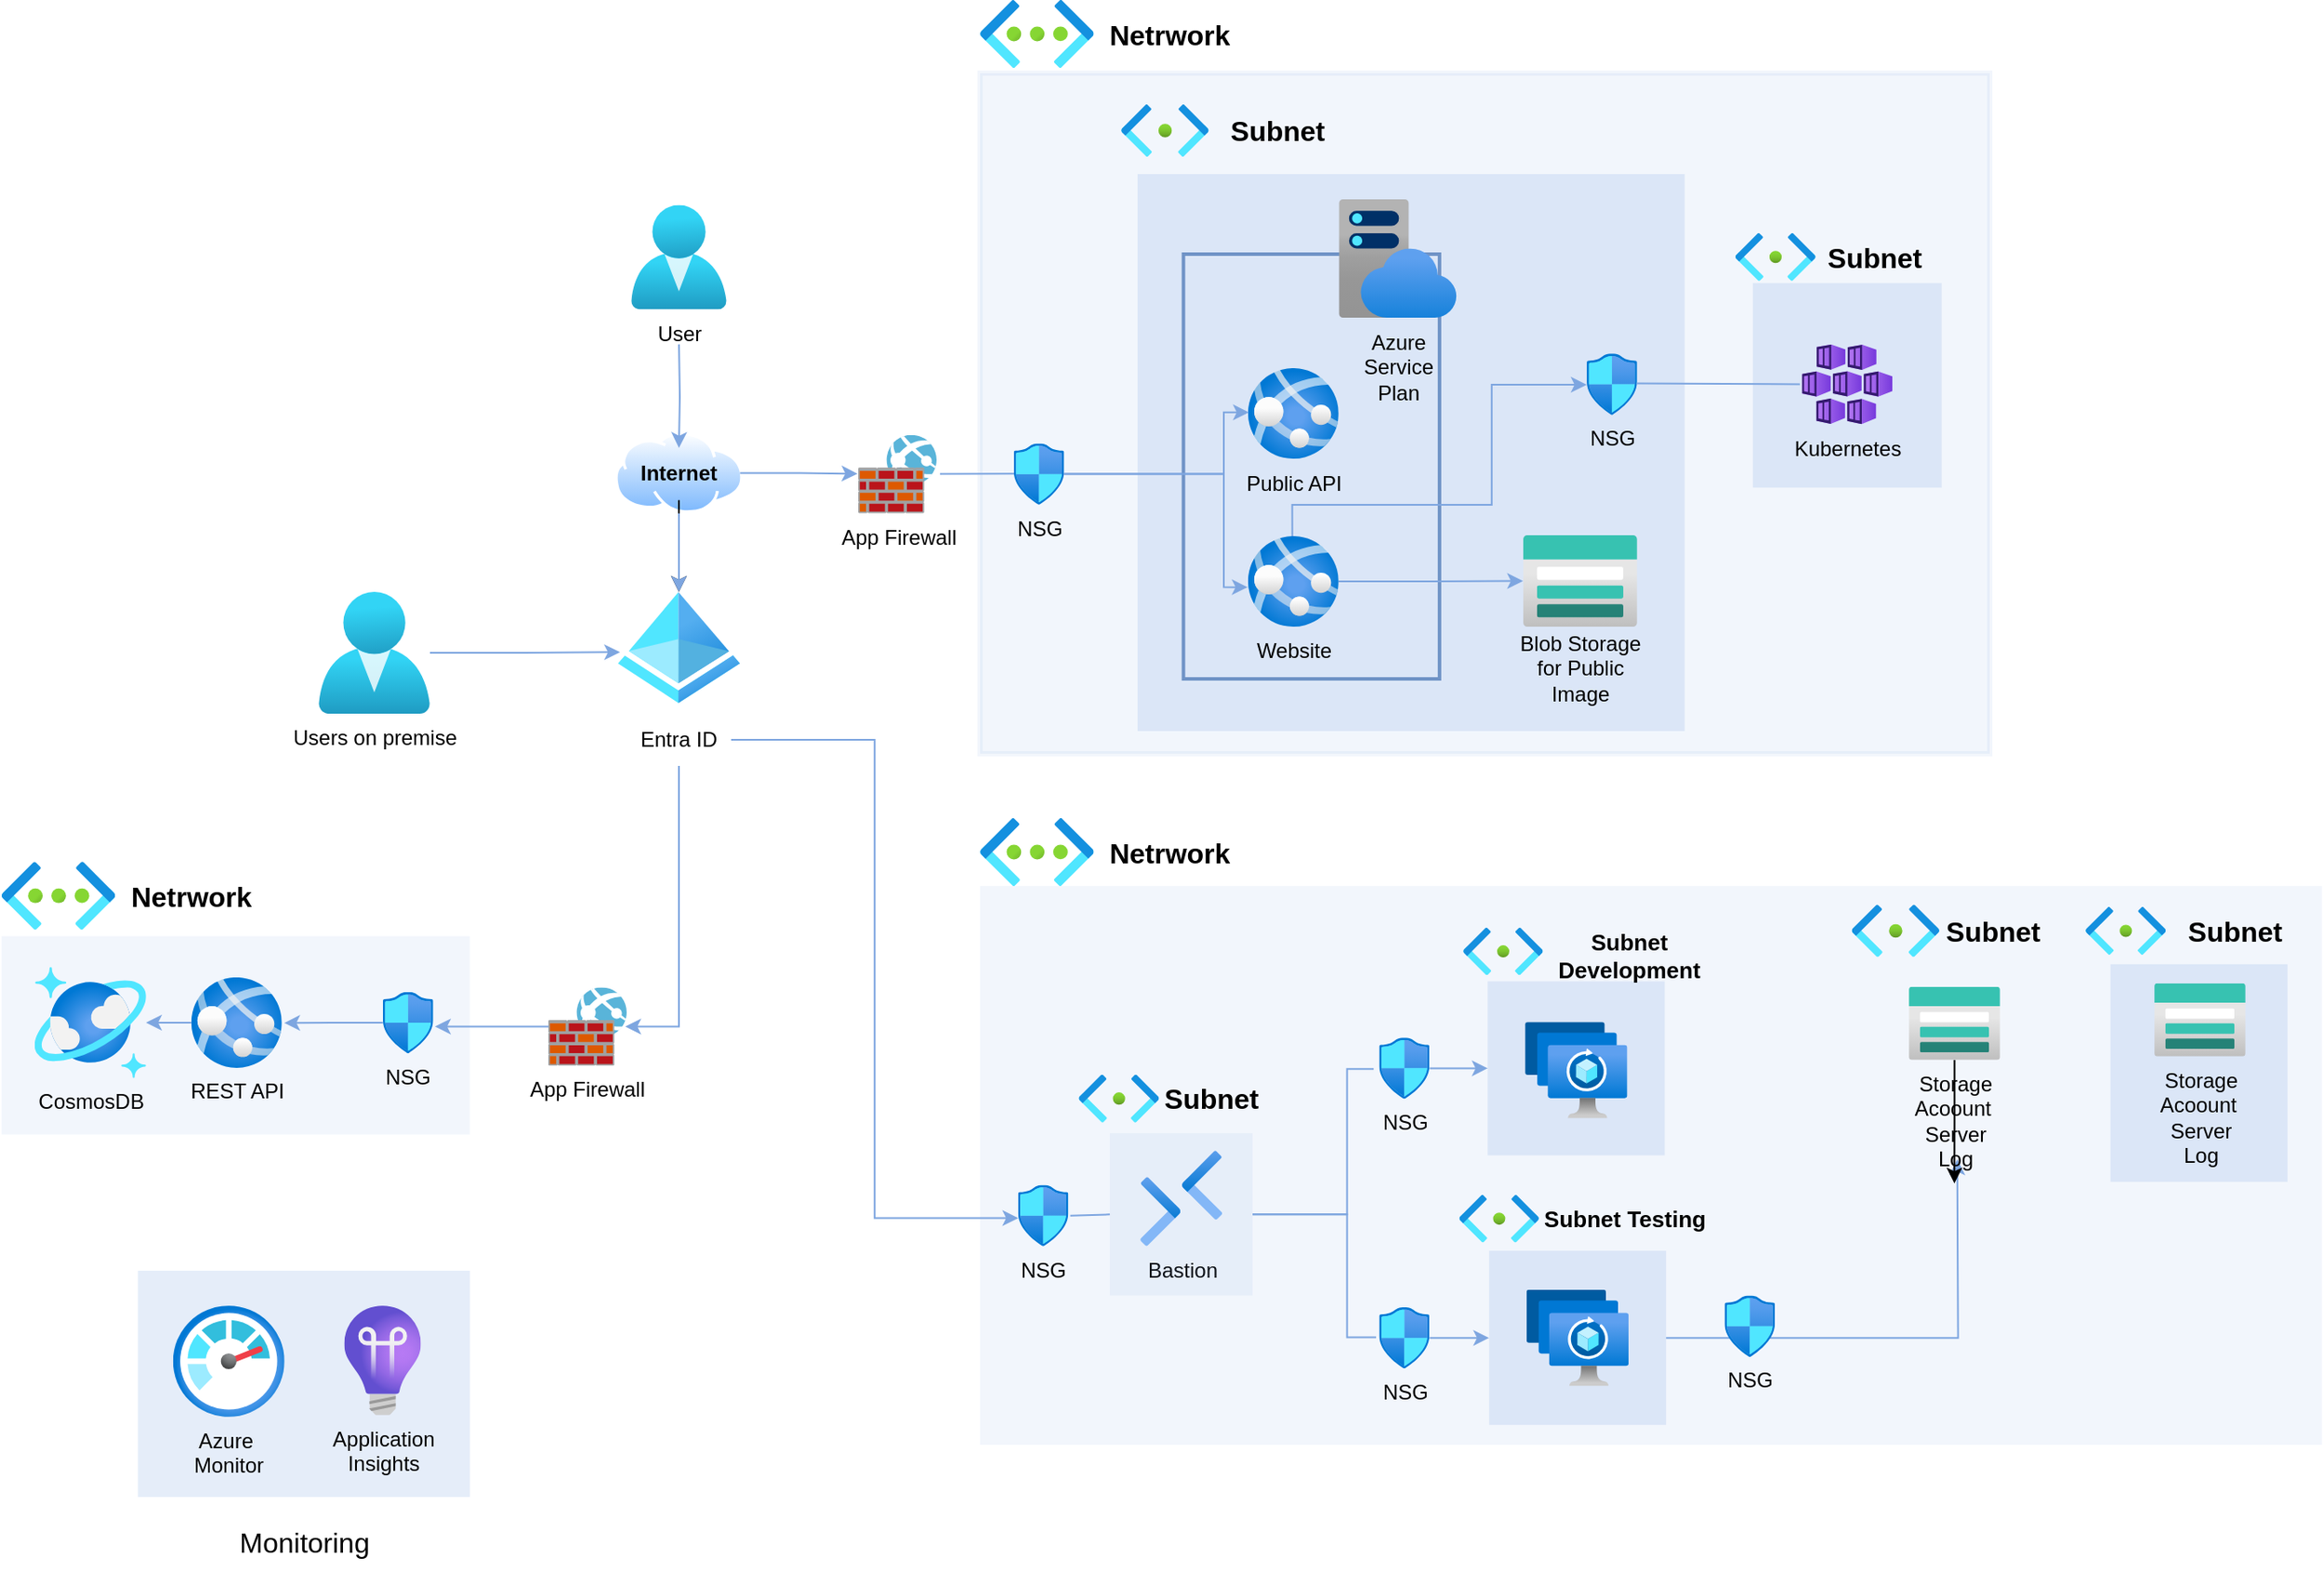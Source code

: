 <mxfile version="24.6.4" type="device">
  <diagram name="Σελίδα-1" id="aMGEskEcBnmkXhnUoaCD">
    <mxGraphModel dx="2577" dy="2204" grid="1" gridSize="10" guides="1" tooltips="1" connect="1" arrows="1" fold="1" page="1" pageScale="1" pageWidth="827" pageHeight="1169" background="none" math="0" shadow="0">
      <root>
        <mxCell id="0" />
        <mxCell id="1" parent="0" />
        <mxCell id="HnF58v11Mh8XJC0kXTaB-3" value="" style="rounded=0;whiteSpace=wrap;html=1;strokeColor=none;fontColor=#000000;fillColor=#7EA6E0;strokeWidth=2;opacity=10;" parent="1" vertex="1">
          <mxGeometry x="-762.11" y="-602.19" width="269" height="113.93" as="geometry" />
        </mxCell>
        <mxCell id="9CedFQiiXnY6fzE0aIXi-27" value="" style="rounded=0;whiteSpace=wrap;html=1;strokeColor=none;fontColor=#000000;fillColor=#7EA6E0;strokeWidth=3;opacity=20;" parent="1" vertex="1">
          <mxGeometry x="-683.78" y="-410" width="190.67" height="130" as="geometry" />
        </mxCell>
        <mxCell id="9CedFQiiXnY6fzE0aIXi-40" value="" style="rounded=0;whiteSpace=wrap;html=1;strokeColor=none;fontColor=#000000;fillColor=#7EA6E0;strokeWidth=3;opacity=20;" parent="1" vertex="1">
          <mxGeometry x="91.6" y="-576.28" width="101.66" height="100" as="geometry" />
        </mxCell>
        <mxCell id="8pLzllPmHxMpXDCCPLnc-114" value="" style="rounded=0;whiteSpace=wrap;html=1;strokeColor=none;fontColor=#000000;fillColor=#7EA6E0;strokeWidth=3;opacity=20;" parent="1" vertex="1">
          <mxGeometry x="92.4" y="-421.43" width="101.66" height="100" as="geometry" />
        </mxCell>
        <mxCell id="8pLzllPmHxMpXDCCPLnc-122" style="edgeStyle=orthogonalEdgeStyle;rounded=0;orthogonalLoop=1;jettySize=auto;html=1;entryX=0.5;entryY=1;entryDx=0;entryDy=0;strokeColor=#7EA6E0;fontColor=#000000;" parent="1" source="8pLzllPmHxMpXDCCPLnc-114" edge="1">
          <mxGeometry relative="1" as="geometry">
            <mxPoint x="361.325" y="-473.96" as="targetPoint" />
          </mxGeometry>
        </mxCell>
        <mxCell id="8pLzllPmHxMpXDCCPLnc-104" value="" style="rounded=0;whiteSpace=wrap;html=1;strokeColor=#7EA6E0;fontColor=#000000;fillColor=#7EA6E0;strokeWidth=3;gradientColor=none;opacity=10;" parent="1" vertex="1">
          <mxGeometry x="-200" y="-1098" width="580" height="391" as="geometry" />
        </mxCell>
        <mxCell id="8pLzllPmHxMpXDCCPLnc-166" value="" style="rounded=0;whiteSpace=wrap;html=1;strokeColor=none;fontColor=#000000;fillColor=#7EA6E0;strokeWidth=3;opacity=20;" parent="1" vertex="1">
          <mxGeometry x="243.92" y="-977.37" width="108.45" height="117.5" as="geometry" />
        </mxCell>
        <mxCell id="8pLzllPmHxMpXDCCPLnc-164" value="" style="rounded=0;whiteSpace=wrap;html=1;strokeColor=#6C8EBF;fontColor=#000000;fillColor=none;strokeWidth=2;" parent="1" vertex="1">
          <mxGeometry x="-83.18" y="-994" width="147.1" height="244" as="geometry" />
        </mxCell>
        <mxCell id="8pLzllPmHxMpXDCCPLnc-165" value="" style="rounded=0;whiteSpace=wrap;html=1;strokeColor=none;fontColor=#000000;fillColor=#7EA6E0;strokeWidth=3;opacity=20;" parent="1" vertex="1">
          <mxGeometry x="-109.52" y="-1040" width="314.28" height="320" as="geometry" />
        </mxCell>
        <mxCell id="8pLzllPmHxMpXDCCPLnc-143" value="" style="rounded=0;whiteSpace=wrap;html=1;strokeColor=none;fontColor=#000000;fillColor=#7EA6E0;strokeWidth=3;labelBackgroundColor=none;opacity=20;" parent="1" vertex="1">
          <mxGeometry x="449.34" y="-586.09" width="101.71" height="125" as="geometry" />
        </mxCell>
        <mxCell id="8pLzllPmHxMpXDCCPLnc-105" value="" style="rounded=0;whiteSpace=wrap;html=1;strokeColor=none;fontColor=#000000;fillColor=#7EA6E0;strokeWidth=2;opacity=10;" parent="1" vertex="1">
          <mxGeometry x="-200" y="-631" width="770.82" height="321" as="geometry" />
        </mxCell>
        <mxCell id="8pLzllPmHxMpXDCCPLnc-118" style="edgeStyle=orthogonalEdgeStyle;rounded=0;orthogonalLoop=1;jettySize=auto;html=1;strokeColor=#7EA6E0;fontColor=#000000;" parent="1" source="8pLzllPmHxMpXDCCPLnc-1" target="8pLzllPmHxMpXDCCPLnc-16" edge="1">
          <mxGeometry relative="1" as="geometry" />
        </mxCell>
        <mxCell id="8pLzllPmHxMpXDCCPLnc-1" value="Website" style="image;aspect=fixed;html=1;points=[];align=center;fontSize=12;image=img/lib/azure2/app_services/App_Services.svg;labelBackgroundColor=none;fillColor=#182E3E;strokeColor=#7EA6E0;fontColor=#000000;" parent="1" vertex="1">
          <mxGeometry x="-46.08" y="-832" width="52" height="52" as="geometry" />
        </mxCell>
        <mxCell id="8pLzllPmHxMpXDCCPLnc-2" value="Public API" style="image;aspect=fixed;html=1;points=[];align=center;fontSize=12;image=img/lib/azure2/app_services/App_Services.svg;labelBackgroundColor=none;fillColor=#182E3E;strokeColor=#7EA6E0;fontColor=#000000;" parent="1" vertex="1">
          <mxGeometry x="-46.08" y="-928.5" width="52" height="52" as="geometry" />
        </mxCell>
        <mxCell id="8pLzllPmHxMpXDCCPLnc-3" value="&lt;span style=&quot;text-wrap: wrap;&quot;&gt;Azure Service Plan&lt;/span&gt;" style="image;aspect=fixed;html=1;points=[];align=center;fontSize=12;image=img/lib/azure2/app_services/App_Service_Plans.svg;labelBackgroundColor=none;fillColor=#182E3E;strokeColor=#7EA6E0;fontColor=#000000;fontStyle=0" parent="1" vertex="1">
          <mxGeometry x="5.92" y="-1025.5" width="68" height="68" as="geometry" />
        </mxCell>
        <mxCell id="8pLzllPmHxMpXDCCPLnc-16" value="" style="image;aspect=fixed;html=1;points=[];align=center;fontSize=12;image=img/lib/azure2/storage/Storage_Accounts.svg;strokeColor=#7EA6E0;fontColor=#000000;fillColor=#182E3E;labelBackgroundColor=none;" parent="1" vertex="1">
          <mxGeometry x="111.88" y="-832.5" width="65.63" height="52.5" as="geometry" />
        </mxCell>
        <mxCell id="8pLzllPmHxMpXDCCPLnc-50" value="" style="image;aspect=fixed;html=1;points=[];align=center;fontSize=12;image=img/lib/azure2/identity/Azure_Active_Directory.svg;strokeColor=#7EA6E0;fontColor=#000000;fillColor=#182E3E;labelBackgroundColor=none;" parent="1" vertex="1">
          <mxGeometry x="-408" y="-800" width="70" height="64" as="geometry" />
        </mxCell>
        <mxCell id="8pLzllPmHxMpXDCCPLnc-54" value="" style="image;aspect=fixed;perimeter=ellipsePerimeter;html=1;align=center;shadow=0;dashed=0;spacingTop=3;image=img/lib/active_directory/internet_cloud.svg;strokeColor=#7EA6E0;fontColor=#000000;fillColor=#182E3E;" parent="1" vertex="1">
          <mxGeometry x="-409.9" y="-891.68" width="73.81" height="46.5" as="geometry" />
        </mxCell>
        <mxCell id="3lSrBJgBq5ACklut7Rzl-1" value="" style="edgeStyle=orthogonalEdgeStyle;rounded=0;orthogonalLoop=1;jettySize=auto;html=1;" parent="1" source="8pLzllPmHxMpXDCCPLnc-55" target="8pLzllPmHxMpXDCCPLnc-50" edge="1">
          <mxGeometry relative="1" as="geometry" />
        </mxCell>
        <mxCell id="8pLzllPmHxMpXDCCPLnc-55" value="Internet" style="text;strokeColor=none;align=center;fillColor=none;html=1;verticalAlign=middle;whiteSpace=wrap;rounded=0;fontColor=#000000;fontStyle=1" parent="1" vertex="1">
          <mxGeometry x="-403.01" y="-882.67" width="60" height="30" as="geometry" />
        </mxCell>
        <mxCell id="8pLzllPmHxMpXDCCPLnc-56" value="" style="endArrow=classic;html=1;rounded=0;strokeColor=#7EA6E0;exitX=0.5;exitY=1;exitDx=0;exitDy=0;fontColor=#000000;" parent="1" source="8pLzllPmHxMpXDCCPLnc-54" target="8pLzllPmHxMpXDCCPLnc-50" edge="1">
          <mxGeometry width="50" height="50" relative="1" as="geometry">
            <mxPoint x="-158" y="-731" as="sourcePoint" />
            <mxPoint x="-371" y="-811" as="targetPoint" />
          </mxGeometry>
        </mxCell>
        <mxCell id="8pLzllPmHxMpXDCCPLnc-57" value="Kubernetes" style="image;aspect=fixed;html=1;points=[];align=center;fontSize=12;image=img/lib/azure2/containers/Kubernetes_Services.svg;strokeColor=#7EA6E0;fontColor=#000000;fillColor=#182E3E;labelBackgroundColor=none;" parent="1" vertex="1">
          <mxGeometry x="272.15" y="-942.19" width="52" height="45.88" as="geometry" />
        </mxCell>
        <mxCell id="8pLzllPmHxMpXDCCPLnc-64" value="&lt;span style=&quot;text-wrap: wrap;&quot;&gt;Storage Acoount&amp;nbsp;&lt;/span&gt;&lt;br style=&quot;text-wrap: wrap;&quot;&gt;&lt;span style=&quot;text-wrap: wrap;&quot;&gt;Server Log&lt;/span&gt;" style="image;aspect=fixed;html=1;points=[];align=center;fontSize=12;image=img/lib/azure2/storage/Storage_Accounts.svg;strokeColor=#7EA6E0;fontColor=#000000;fillColor=#182E3E;labelBackgroundColor=none;" parent="1" vertex="1">
          <mxGeometry x="474.48" y="-575.17" width="52.5" height="42" as="geometry" />
        </mxCell>
        <mxCell id="8pLzllPmHxMpXDCCPLnc-81" value="" style="image;aspect=fixed;html=1;points=[];align=center;fontSize=12;image=img/lib/azure2/networking/Virtual_Networks.svg;strokeColor=#7EA6E0;fontColor=#000000;fillColor=#182E3E;" parent="1" vertex="1">
          <mxGeometry x="-200.0" y="-1140" width="65.33" height="39" as="geometry" />
        </mxCell>
        <mxCell id="8pLzllPmHxMpXDCCPLnc-84" value="App Firewall" style="image;sketch=0;aspect=fixed;html=1;points=[];align=center;fontSize=12;image=img/lib/mscae/Web_App_Firewall.svg;strokeColor=#7EA6E0;fontColor=#000000;fillColor=#182E3E;labelBackgroundColor=none;" parent="1" vertex="1">
          <mxGeometry x="-270" y="-890.18" width="45" height="45" as="geometry" />
        </mxCell>
        <mxCell id="8pLzllPmHxMpXDCCPLnc-103" value="" style="image;aspect=fixed;html=1;points=[];align=center;fontSize=12;image=img/lib/azure2/networking/Subnet.svg;strokeColor=#7EA6E0;fontColor=#000000;fillColor=#182E3E;" parent="1" vertex="1">
          <mxGeometry x="75.35" y="-453.58" width="45.56" height="27.28" as="geometry" />
        </mxCell>
        <mxCell id="8pLzllPmHxMpXDCCPLnc-119" style="edgeStyle=orthogonalEdgeStyle;rounded=0;orthogonalLoop=1;jettySize=auto;html=1;exitX=0.5;exitY=1;exitDx=0;exitDy=0;strokeColor=#7EA6E0;fontColor=#000000;" parent="1" edge="1">
          <mxGeometry relative="1" as="geometry">
            <mxPoint x="515.635" y="-499.55" as="sourcePoint" />
            <mxPoint x="515.639" y="-499.55" as="targetPoint" />
          </mxGeometry>
        </mxCell>
        <mxCell id="8pLzllPmHxMpXDCCPLnc-124" value="CosmosDB&lt;div&gt;&lt;br&gt;&lt;/div&gt;" style="image;aspect=fixed;html=1;points=[];align=center;fontSize=12;image=img/lib/azure2/databases/Azure_Cosmos_DB.svg;strokeColor=#7EA6E0;fontColor=#000000;fillColor=#182E3E;labelBackgroundColor=none;" parent="1" vertex="1">
          <mxGeometry x="-743.11" y="-584.54" width="64" height="64" as="geometry" />
        </mxCell>
        <mxCell id="8pLzllPmHxMpXDCCPLnc-128" style="edgeStyle=orthogonalEdgeStyle;rounded=0;orthogonalLoop=1;jettySize=auto;html=1;strokeColor=#7EA6E0;fontColor=#000000;" parent="1" source="8pLzllPmHxMpXDCCPLnc-125" target="8pLzllPmHxMpXDCCPLnc-124" edge="1">
          <mxGeometry relative="1" as="geometry" />
        </mxCell>
        <mxCell id="8pLzllPmHxMpXDCCPLnc-125" value="REST API&lt;div&gt;&lt;br&gt;&lt;/div&gt;" style="image;aspect=fixed;html=1;points=[];align=center;fontSize=12;image=img/lib/azure2/app_services/App_Services.svg;labelBackgroundColor=none;fillColor=#182E3E;strokeColor=#7EA6E0;fontColor=#000000;" parent="1" vertex="1">
          <mxGeometry x="-653.11" y="-578.54" width="52" height="52" as="geometry" />
        </mxCell>
        <mxCell id="8pLzllPmHxMpXDCCPLnc-126" value="App Firewall" style="image;sketch=0;aspect=fixed;html=1;points=[];align=center;fontSize=12;image=img/lib/mscae/Web_App_Firewall.svg;strokeColor=#7EA6E0;fontColor=#000000;fillColor=#182E3E;labelBackgroundColor=none;" parent="1" vertex="1">
          <mxGeometry x="-448.01" y="-572.81" width="45" height="45" as="geometry" />
        </mxCell>
        <mxCell id="8pLzllPmHxMpXDCCPLnc-127" style="edgeStyle=orthogonalEdgeStyle;rounded=0;orthogonalLoop=1;jettySize=auto;html=1;entryX=1.027;entryY=0.504;entryDx=0;entryDy=0;entryPerimeter=0;strokeColor=#7EA6E0;fontColor=#000000;" parent="1" source="8pLzllPmHxMpXDCCPLnc-155" target="8pLzllPmHxMpXDCCPLnc-125" edge="1">
          <mxGeometry relative="1" as="geometry" />
        </mxCell>
        <mxCell id="8pLzllPmHxMpXDCCPLnc-130" style="edgeStyle=orthogonalEdgeStyle;rounded=0;orthogonalLoop=1;jettySize=auto;html=1;entryX=0;entryY=0.5;entryDx=0;entryDy=0;strokeColor=#7EA6E0;fontColor=#000000;" parent="1" source="8pLzllPmHxMpXDCCPLnc-149" target="9CedFQiiXnY6fzE0aIXi-40" edge="1">
          <mxGeometry relative="1" as="geometry">
            <mxPoint x="91.6" y="-528.6" as="targetPoint" />
          </mxGeometry>
        </mxCell>
        <mxCell id="8pLzllPmHxMpXDCCPLnc-129" value="Bastion&lt;div&gt;&lt;br&gt;&lt;/div&gt;" style="image;aspect=fixed;html=1;points=[];align=center;fontSize=12;image=img/lib/azure2/networking/Bastions.svg;strokeColor=#7EA6E0;fontColor=#000000;fillColor=#182E3E;labelBackgroundColor=none;" parent="1" vertex="1">
          <mxGeometry x="-107.91" y="-479.05" width="46.91" height="55" as="geometry" />
        </mxCell>
        <mxCell id="8pLzllPmHxMpXDCCPLnc-133" style="edgeStyle=orthogonalEdgeStyle;rounded=0;orthogonalLoop=1;jettySize=auto;html=1;entryX=-0.01;entryY=0.497;entryDx=0;entryDy=0;entryPerimeter=0;strokeColor=#7EA6E0;fontColor=#000000;exitX=0.976;exitY=0.503;exitDx=0;exitDy=0;exitPerimeter=0;" parent="1" source="8pLzllPmHxMpXDCCPLnc-54" target="8pLzllPmHxMpXDCCPLnc-84" edge="1">
          <mxGeometry relative="1" as="geometry" />
        </mxCell>
        <mxCell id="9CedFQiiXnY6fzE0aIXi-8" style="edgeStyle=orthogonalEdgeStyle;rounded=0;orthogonalLoop=1;jettySize=auto;html=1;strokeColor=#7EA6E0;entryX=0.5;entryY=0;entryDx=0;entryDy=0;" parent="1" target="8pLzllPmHxMpXDCCPLnc-55" edge="1">
          <mxGeometry relative="1" as="geometry">
            <mxPoint x="-372.971" y="-942.19" as="sourcePoint" />
          </mxGeometry>
        </mxCell>
        <mxCell id="8pLzllPmHxMpXDCCPLnc-134" value="User" style="image;aspect=fixed;html=1;points=[];align=center;fontSize=12;image=img/lib/azure2/identity/Users.svg;strokeColor=#7EA6E0;fontColor=#000000;fillColor=#182E3E;labelBackgroundColor=none;" parent="1" vertex="1">
          <mxGeometry x="-400.44" y="-1022.19" width="54.86" height="60" as="geometry" />
        </mxCell>
        <mxCell id="8pLzllPmHxMpXDCCPLnc-135" value="Users on premise" style="image;aspect=fixed;html=1;points=[];align=center;fontSize=12;image=img/lib/azure2/identity/Users.svg;strokeColor=#FFFFFF;fontColor=#000000;fillColor=#182E3E;labelBackgroundColor=none;" parent="1" vertex="1">
          <mxGeometry x="-580" y="-800" width="64" height="70" as="geometry" />
        </mxCell>
        <mxCell id="8pLzllPmHxMpXDCCPLnc-138" value="" style="rounded=0;whiteSpace=wrap;html=1;strokeColor=none;fontColor=#000000;fillColor=#7EA6E0;strokeWidth=3;opacity=10;" parent="1" vertex="1">
          <mxGeometry x="-125.45" y="-488.97" width="82" height="93.22" as="geometry" />
        </mxCell>
        <mxCell id="8pLzllPmHxMpXDCCPLnc-141" value="" style="image;aspect=fixed;html=1;points=[];align=center;fontSize=12;image=img/lib/azure2/networking/Subnet.svg;strokeColor=#7EA6E0;fontColor=#000000;fillColor=#182E3E;" parent="1" vertex="1">
          <mxGeometry x="300.82" y="-620.28" width="50.1" height="30" as="geometry" />
        </mxCell>
        <mxCell id="9CedFQiiXnY6fzE0aIXi-46" style="edgeStyle=orthogonalEdgeStyle;rounded=0;orthogonalLoop=1;jettySize=auto;html=1;entryX=0;entryY=0.5;entryDx=0;entryDy=0;strokeColor=#7EA6E0;" parent="1" source="8pLzllPmHxMpXDCCPLnc-147" target="8pLzllPmHxMpXDCCPLnc-114" edge="1">
          <mxGeometry relative="1" as="geometry" />
        </mxCell>
        <mxCell id="8pLzllPmHxMpXDCCPLnc-147" value="NSG" style="image;aspect=fixed;html=1;points=[];align=center;fontSize=12;image=img/lib/azure2/networking/Network_Security_Groups.svg;strokeColor=#7EA6E0;fontColor=#000000;fillColor=#182E3E;labelBackgroundColor=none;" parent="1" vertex="1">
          <mxGeometry x="29.2" y="-389.03" width="29" height="35.21" as="geometry" />
        </mxCell>
        <mxCell id="8pLzllPmHxMpXDCCPLnc-148" value="NSG" style="image;aspect=fixed;html=1;points=[];align=center;fontSize=12;image=img/lib/azure2/networking/Network_Security_Groups.svg;strokeColor=#7EA6E0;fontColor=#000000;fillColor=#182E3E;labelBackgroundColor=none;" parent="1" vertex="1">
          <mxGeometry x="227.64" y="-395.75" width="29" height="35.21" as="geometry" />
        </mxCell>
        <mxCell id="8pLzllPmHxMpXDCCPLnc-149" value="NSG" style="image;aspect=fixed;html=1;points=[];align=center;fontSize=12;image=img/lib/azure2/networking/Network_Security_Groups.svg;strokeColor=#7EA6E0;fontColor=#000000;fillColor=#182E3E;labelBackgroundColor=none;" parent="1" vertex="1">
          <mxGeometry x="29.2" y="-543.92" width="29" height="35.21" as="geometry" />
        </mxCell>
        <mxCell id="8pLzllPmHxMpXDCCPLnc-151" value="NSG" style="image;aspect=fixed;html=1;points=[];align=center;fontSize=12;image=img/lib/azure2/networking/Network_Security_Groups.svg;strokeColor=#7EA6E0;fontColor=#000000;fillColor=#182E3E;labelBackgroundColor=none;" parent="1" vertex="1">
          <mxGeometry x="-178.24" y="-459.29" width="29" height="35.21" as="geometry" />
        </mxCell>
        <mxCell id="8pLzllPmHxMpXDCCPLnc-154" value="" style="endArrow=none;html=1;rounded=0;strokeColor=#7EA6E0;exitX=1.044;exitY=0.498;exitDx=0;exitDy=0;exitPerimeter=0;fontColor=#000000;entryX=0.017;entryY=0.496;entryDx=0;entryDy=0;entryPerimeter=0;" parent="1" source="8pLzllPmHxMpXDCCPLnc-84" target="8pLzllPmHxMpXDCCPLnc-153" edge="1">
          <mxGeometry width="50" height="50" relative="1" as="geometry">
            <mxPoint x="-199.575" y="-846.985" as="sourcePoint" />
            <mxPoint x="9.43" y="-860" as="targetPoint" />
          </mxGeometry>
        </mxCell>
        <mxCell id="8pLzllPmHxMpXDCCPLnc-153" value="NSG" style="image;aspect=fixed;html=1;points=[];align=center;fontSize=12;image=img/lib/azure2/networking/Network_Security_Groups.svg;strokeColor=#7EA6E0;fontColor=#000000;fillColor=#182E3E;labelBackgroundColor=none;" parent="1" vertex="1">
          <mxGeometry x="-180.68" y="-885.28" width="29" height="35.21" as="geometry" />
        </mxCell>
        <mxCell id="8pLzllPmHxMpXDCCPLnc-159" value="Application&lt;div&gt;Insights&lt;/div&gt;" style="image;aspect=fixed;html=1;points=[];align=center;fontSize=12;image=img/lib/azure2/devops/Application_Insights.svg;strokeColor=#FFFFFF;fontColor=#000000;fillColor=#182E3E;labelBackgroundColor=none;" parent="1" vertex="1">
          <mxGeometry x="-565.25" y="-390" width="44" height="63" as="geometry" />
        </mxCell>
        <mxCell id="8pLzllPmHxMpXDCCPLnc-160" value="Azure&amp;nbsp;&lt;div&gt;Monitor&lt;/div&gt;" style="image;aspect=fixed;html=1;points=[];align=center;fontSize=12;image=img/lib/azure2/management_governance/Monitor.svg;strokeColor=#FFFFFF;fontColor=#000000;fillColor=#182E3E;labelBackgroundColor=none;" parent="1" vertex="1">
          <mxGeometry x="-663.61" y="-390" width="64" height="64" as="geometry" />
        </mxCell>
        <mxCell id="8pLzllPmHxMpXDCCPLnc-167" value="" style="image;aspect=fixed;html=1;points=[];align=center;fontSize=12;image=img/lib/azure2/networking/Subnet.svg;strokeColor=#7EA6E0;fontColor=#000000;fillColor=#182E3E;" parent="1" vertex="1">
          <mxGeometry x="233.92" y="-1006.12" width="45.93" height="27.5" as="geometry" />
        </mxCell>
        <mxCell id="8pLzllPmHxMpXDCCPLnc-168" value="" style="image;aspect=fixed;html=1;points=[];align=center;fontSize=12;image=img/lib/azure2/networking/Subnet.svg;strokeColor=#7EA6E0;fontColor=#000000;fillColor=#182E3E;" parent="1" vertex="1">
          <mxGeometry x="-118.85" y="-1080" width="50.1" height="30" as="geometry" />
        </mxCell>
        <mxCell id="9CedFQiiXnY6fzE0aIXi-7" value="Netrwork" style="text;html=1;align=center;verticalAlign=middle;whiteSpace=wrap;rounded=0;fontSize=16;fontStyle=1" parent="1" vertex="1">
          <mxGeometry x="-121" y="-1135.5" width="60" height="30" as="geometry" />
        </mxCell>
        <mxCell id="9CedFQiiXnY6fzE0aIXi-26" style="edgeStyle=orthogonalEdgeStyle;rounded=0;orthogonalLoop=1;jettySize=auto;html=1;strokeColor=#7EA6E0;exitX=0.489;exitY=0;exitDx=0;exitDy=0;exitPerimeter=0;" parent="1" source="8pLzllPmHxMpXDCCPLnc-1" target="9CedFQiiXnY6fzE0aIXi-9" edge="1">
          <mxGeometry relative="1" as="geometry">
            <mxPoint x="143.92" y="-900" as="sourcePoint" />
            <Array as="points">
              <mxPoint x="-21.08" y="-850" />
              <mxPoint x="93.92" y="-850" />
              <mxPoint x="93.92" y="-919" />
            </Array>
          </mxGeometry>
        </mxCell>
        <mxCell id="9CedFQiiXnY6fzE0aIXi-9" value="NSG" style="image;aspect=fixed;html=1;points=[];align=center;fontSize=12;image=img/lib/azure2/networking/Network_Security_Groups.svg;strokeColor=#7EA6E0;fontColor=#000000;fillColor=#182E3E;labelBackgroundColor=none;" parent="1" vertex="1">
          <mxGeometry x="148.45" y="-936.89" width="29" height="35.21" as="geometry" />
        </mxCell>
        <mxCell id="9CedFQiiXnY6fzE0aIXi-11" value="Subnet" style="text;html=1;align=center;verticalAlign=middle;whiteSpace=wrap;rounded=0;fontSize=16;fontStyle=1" parent="1" vertex="1">
          <mxGeometry x="283.92" y="-1007.37" width="60" height="30" as="geometry" />
        </mxCell>
        <mxCell id="9CedFQiiXnY6fzE0aIXi-18" value="&lt;span style=&quot;&quot;&gt;Blob Storage for Public Image&lt;/span&gt;" style="text;html=1;align=center;verticalAlign=middle;whiteSpace=wrap;rounded=0;fontStyle=0" parent="1" vertex="1">
          <mxGeometry x="103.92" y="-776" width="81.55" height="40" as="geometry" />
        </mxCell>
        <mxCell id="9CedFQiiXnY6fzE0aIXi-20" value="" style="endArrow=classic;html=1;rounded=0;strokeColor=#7EA6E0;exitX=0.987;exitY=0.498;exitDx=0;exitDy=0;exitPerimeter=0;entryX=0.009;entryY=0.488;entryDx=0;entryDy=0;entryPerimeter=0;flowAnimation=0;edgeStyle=orthogonalEdgeStyle;" parent="1" source="8pLzllPmHxMpXDCCPLnc-153" target="8pLzllPmHxMpXDCCPLnc-2" edge="1">
          <mxGeometry width="50" height="50" relative="1" as="geometry">
            <mxPoint x="-103.09" y="-905.14" as="sourcePoint" />
            <mxPoint x="-53.09" y="-955.14" as="targetPoint" />
            <Array as="points">
              <mxPoint x="-60" y="-868" />
              <mxPoint x="-60" y="-903" />
            </Array>
          </mxGeometry>
        </mxCell>
        <mxCell id="9CedFQiiXnY6fzE0aIXi-21" style="edgeStyle=orthogonalEdgeStyle;rounded=0;orthogonalLoop=1;jettySize=auto;html=1;entryX=-0.004;entryY=0.564;entryDx=0;entryDy=0;entryPerimeter=0;strokeColor=#7EA6E0;" parent="1" source="8pLzllPmHxMpXDCCPLnc-153" target="8pLzllPmHxMpXDCCPLnc-1" edge="1">
          <mxGeometry relative="1" as="geometry">
            <Array as="points">
              <mxPoint x="-60" y="-868" />
              <mxPoint x="-60" y="-803" />
            </Array>
          </mxGeometry>
        </mxCell>
        <mxCell id="9CedFQiiXnY6fzE0aIXi-22" value="Subnet" style="text;html=1;align=center;verticalAlign=middle;whiteSpace=wrap;rounded=0;fontSize=16;fontStyle=1" parent="1" vertex="1">
          <mxGeometry x="-59.26" y="-1080" width="60" height="30" as="geometry" />
        </mxCell>
        <mxCell id="9CedFQiiXnY6fzE0aIXi-25" value="" style="endArrow=none;html=1;rounded=0;strokeColor=#7EA6E0;exitX=0.99;exitY=0.486;exitDx=0;exitDy=0;exitPerimeter=0;entryX=-0.024;entryY=0.5;entryDx=0;entryDy=0;entryPerimeter=0;" parent="1" source="9CedFQiiXnY6fzE0aIXi-9" target="8pLzllPmHxMpXDCCPLnc-57" edge="1">
          <mxGeometry width="50" height="50" relative="1" as="geometry">
            <mxPoint x="123.92" y="-893.61" as="sourcePoint" />
            <mxPoint x="173.92" y="-943.61" as="targetPoint" />
          </mxGeometry>
        </mxCell>
        <mxCell id="9CedFQiiXnY6fzE0aIXi-28" value="" style="image;aspect=fixed;html=1;points=[];align=center;fontSize=12;image=img/lib/azure2/networking/Spot_VMSS.svg;" parent="1" vertex="1">
          <mxGeometry x="113.86" y="-399.07" width="58.73" height="55.28" as="geometry" />
        </mxCell>
        <mxCell id="9CedFQiiXnY6fzE0aIXi-30" value="" style="image;aspect=fixed;html=1;points=[];align=center;fontSize=12;image=img/lib/azure2/networking/Spot_VMSS.svg;" parent="1" vertex="1">
          <mxGeometry x="113.07" y="-552.92" width="58.73" height="55.28" as="geometry" />
        </mxCell>
        <mxCell id="9CedFQiiXnY6fzE0aIXi-31" value="" style="image;aspect=fixed;html=1;points=[];align=center;fontSize=12;image=img/lib/azure2/networking/Subnet.svg;strokeColor=#7EA6E0;fontColor=#000000;fillColor=#182E3E;" parent="1" vertex="1">
          <mxGeometry x="435.12" y="-619.03" width="45.93" height="27.5" as="geometry" />
        </mxCell>
        <mxCell id="9CedFQiiXnY6fzE0aIXi-32" value="Subnet" style="text;html=1;align=center;verticalAlign=middle;whiteSpace=wrap;rounded=0;fontSize=16;fontStyle=1" parent="1" vertex="1">
          <mxGeometry x="491.05" y="-620.28" width="60" height="30" as="geometry" />
        </mxCell>
        <mxCell id="9CedFQiiXnY6fzE0aIXi-36" value="" style="endArrow=none;html=1;rounded=0;strokeColor=#7EA6E0;exitX=1.036;exitY=0.501;exitDx=0;exitDy=0;exitPerimeter=0;entryX=0;entryY=0.5;entryDx=0;entryDy=0;" parent="1" source="8pLzllPmHxMpXDCCPLnc-151" target="8pLzllPmHxMpXDCCPLnc-138" edge="1">
          <mxGeometry width="50" height="50" relative="1" as="geometry">
            <mxPoint x="-169.18" y="-431.65" as="sourcePoint" />
            <mxPoint x="-119.18" y="-481.65" as="targetPoint" />
          </mxGeometry>
        </mxCell>
        <mxCell id="9CedFQiiXnY6fzE0aIXi-37" value="" style="image;aspect=fixed;html=1;points=[];align=center;fontSize=12;image=img/lib/azure2/networking/Subnet.svg;strokeColor=#7EA6E0;fontColor=#000000;fillColor=#182E3E;" parent="1" vertex="1">
          <mxGeometry x="-143.24" y="-522.68" width="45.93" height="27.5" as="geometry" />
        </mxCell>
        <mxCell id="9CedFQiiXnY6fzE0aIXi-38" value="Subnet" style="text;html=1;align=center;verticalAlign=middle;whiteSpace=wrap;rounded=0;fontSize=16;fontStyle=1" parent="1" vertex="1">
          <mxGeometry x="-97.31" y="-523.93" width="60" height="30" as="geometry" />
        </mxCell>
        <mxCell id="9CedFQiiXnY6fzE0aIXi-39" value="Subnet" style="text;html=1;align=center;verticalAlign=middle;whiteSpace=wrap;rounded=0;fontSize=16;fontStyle=1" parent="1" vertex="1">
          <mxGeometry x="352.37" y="-620.28" width="60" height="30" as="geometry" />
        </mxCell>
        <mxCell id="9CedFQiiXnY6fzE0aIXi-41" value="Subnet Testing" style="text;html=1;align=center;verticalAlign=middle;whiteSpace=wrap;rounded=0;fontSize=13;fontStyle=1" parent="1" vertex="1">
          <mxGeometry x="117.46" y="-456.64" width="106.73" height="33.41" as="geometry" />
        </mxCell>
        <mxCell id="9CedFQiiXnY6fzE0aIXi-43" value="" style="image;aspect=fixed;html=1;points=[];align=center;fontSize=12;image=img/lib/azure2/networking/Subnet.svg;strokeColor=#7EA6E0;fontColor=#000000;fillColor=#182E3E;" parent="1" vertex="1">
          <mxGeometry x="77.64" y="-607.1" width="45.56" height="27.28" as="geometry" />
        </mxCell>
        <mxCell id="9CedFQiiXnY6fzE0aIXi-44" value="Subnet Development" style="text;html=1;align=center;verticalAlign=middle;whiteSpace=wrap;rounded=0;fontSize=13;fontStyle=1" parent="1" vertex="1">
          <mxGeometry x="113.86" y="-606.28" width="117.62" height="30" as="geometry" />
        </mxCell>
        <mxCell id="9CedFQiiXnY6fzE0aIXi-49" value="" style="endArrow=none;html=1;rounded=0;strokeColor=#7EA6E0;exitX=1;exitY=0.5;exitDx=0;exitDy=0;entryX=-0.107;entryY=0.512;entryDx=0;entryDy=0;entryPerimeter=0;edgeStyle=orthogonalEdgeStyle;" parent="1" source="8pLzllPmHxMpXDCCPLnc-138" target="8pLzllPmHxMpXDCCPLnc-149" edge="1">
          <mxGeometry width="50" height="50" relative="1" as="geometry">
            <mxPoint x="-49.18" y="-411" as="sourcePoint" />
            <mxPoint x="0.82" y="-461" as="targetPoint" />
            <Array as="points">
              <mxPoint x="10.82" y="-442" />
              <mxPoint x="10.82" y="-526" />
            </Array>
          </mxGeometry>
        </mxCell>
        <mxCell id="9CedFQiiXnY6fzE0aIXi-50" value="" style="endArrow=none;html=1;rounded=0;strokeColor=#7EA6E0;exitX=1;exitY=0.5;exitDx=0;exitDy=0;entryX=-0.059;entryY=0.492;entryDx=0;entryDy=0;entryPerimeter=0;edgeStyle=orthogonalEdgeStyle;" parent="1" source="8pLzllPmHxMpXDCCPLnc-138" target="8pLzllPmHxMpXDCCPLnc-147" edge="1">
          <mxGeometry width="50" height="50" relative="1" as="geometry">
            <mxPoint x="-49.86" y="-349.07" as="sourcePoint" />
            <mxPoint x="0.14" y="-399.07" as="targetPoint" />
            <Array as="points">
              <mxPoint x="10.82" y="-442" />
              <mxPoint x="10.82" y="-372" />
            </Array>
          </mxGeometry>
        </mxCell>
        <mxCell id="9CedFQiiXnY6fzE0aIXi-52" value="" style="image;aspect=fixed;html=1;points=[];align=center;fontSize=12;image=img/lib/azure2/networking/Virtual_Networks.svg;strokeColor=#7EA6E0;fontColor=#000000;fillColor=#182E3E;" parent="1" vertex="1">
          <mxGeometry x="-200.0" y="-670" width="65.33" height="39" as="geometry" />
        </mxCell>
        <mxCell id="9CedFQiiXnY6fzE0aIXi-53" value="Netrwork" style="text;html=1;align=center;verticalAlign=middle;whiteSpace=wrap;rounded=0;fontSize=16;fontStyle=1" parent="1" vertex="1">
          <mxGeometry x="-121" y="-665.5" width="60" height="30" as="geometry" />
        </mxCell>
        <mxCell id="HnF58v11Mh8XJC0kXTaB-1" value="" style="image;aspect=fixed;html=1;points=[];align=center;fontSize=12;image=img/lib/azure2/networking/Virtual_Networks.svg;strokeColor=#7EA6E0;fontColor=#000000;fillColor=#182E3E;" parent="1" vertex="1">
          <mxGeometry x="-762.11" y="-644.9" width="65.33" height="39" as="geometry" />
        </mxCell>
        <mxCell id="HnF58v11Mh8XJC0kXTaB-2" value="Netrwork" style="text;html=1;align=center;verticalAlign=middle;whiteSpace=wrap;rounded=0;fontSize=16;fontStyle=1" parent="1" vertex="1">
          <mxGeometry x="-683.11" y="-640.4" width="60" height="30" as="geometry" />
        </mxCell>
        <mxCell id="HnF58v11Mh8XJC0kXTaB-4" value="" style="edgeStyle=orthogonalEdgeStyle;rounded=0;orthogonalLoop=1;jettySize=auto;html=1;strokeColor=#7EA6E0;fontColor=#000000;" parent="1" source="8pLzllPmHxMpXDCCPLnc-126" edge="1">
          <mxGeometry relative="1" as="geometry">
            <mxPoint x="-343.11" y="-222.63" as="sourcePoint" />
            <mxPoint x="-513.11" y="-550.26" as="targetPoint" />
          </mxGeometry>
        </mxCell>
        <mxCell id="8pLzllPmHxMpXDCCPLnc-155" value="NSG" style="image;aspect=fixed;html=1;points=[];align=center;fontSize=12;image=img/lib/azure2/networking/Network_Security_Groups.svg;strokeColor=#7EA6E0;fontColor=#000000;fillColor=#182E3E;labelBackgroundColor=none;" parent="1" vertex="1">
          <mxGeometry x="-543.11" y="-570.14" width="29" height="35.21" as="geometry" />
        </mxCell>
        <mxCell id="HnF58v11Mh8XJC0kXTaB-8" style="edgeStyle=orthogonalEdgeStyle;rounded=0;orthogonalLoop=1;jettySize=auto;html=1;entryX=0.017;entryY=0.541;entryDx=0;entryDy=0;entryPerimeter=0;strokeColor=#7EA6E0;" parent="1" source="8pLzllPmHxMpXDCCPLnc-135" target="8pLzllPmHxMpXDCCPLnc-50" edge="1">
          <mxGeometry relative="1" as="geometry" />
        </mxCell>
        <mxCell id="HnF58v11Mh8XJC0kXTaB-9" value="&lt;span style=&quot;text-wrap: nowrap;&quot;&gt;Entra ID&lt;/span&gt;" style="text;html=1;align=center;verticalAlign=middle;whiteSpace=wrap;rounded=0;" parent="1" vertex="1">
          <mxGeometry x="-402.99" y="-730" width="60" height="30" as="geometry" />
        </mxCell>
        <mxCell id="HnF58v11Mh8XJC0kXTaB-10" value="Monitoring" style="text;html=1;align=center;verticalAlign=middle;whiteSpace=wrap;rounded=0;fontStyle=0;fontSize=16;" parent="1" vertex="1">
          <mxGeometry x="-628.44" y="-268.57" width="80" height="30" as="geometry" />
        </mxCell>
        <mxCell id="HnF58v11Mh8XJC0kXTaB-13" style="edgeStyle=orthogonalEdgeStyle;rounded=0;orthogonalLoop=1;jettySize=auto;html=1;entryX=0.006;entryY=0.541;entryDx=0;entryDy=0;entryPerimeter=0;strokeColor=#7EA6E0;" parent="1" source="HnF58v11Mh8XJC0kXTaB-9" target="8pLzllPmHxMpXDCCPLnc-151" edge="1">
          <mxGeometry relative="1" as="geometry" />
        </mxCell>
        <mxCell id="HnF58v11Mh8XJC0kXTaB-17" style="edgeStyle=orthogonalEdgeStyle;rounded=0;orthogonalLoop=1;jettySize=auto;html=1;entryX=0.982;entryY=0.5;entryDx=0;entryDy=0;entryPerimeter=0;strokeColor=#7EA6E0;" parent="1" source="HnF58v11Mh8XJC0kXTaB-9" target="8pLzllPmHxMpXDCCPLnc-126" edge="1">
          <mxGeometry relative="1" as="geometry" />
        </mxCell>
        <mxCell id="wRjdOO_9lH1U8MNBziwW-3" value="" style="edgeStyle=orthogonalEdgeStyle;rounded=0;orthogonalLoop=1;jettySize=auto;html=1;" edge="1" parent="1" source="wRjdOO_9lH1U8MNBziwW-1">
          <mxGeometry relative="1" as="geometry">
            <mxPoint x="359.667" y="-460.17" as="targetPoint" />
          </mxGeometry>
        </mxCell>
        <mxCell id="wRjdOO_9lH1U8MNBziwW-1" value="&lt;span style=&quot;text-wrap: wrap;&quot;&gt;Storage Acoount&amp;nbsp;&lt;/span&gt;&lt;br style=&quot;text-wrap: wrap;&quot;&gt;&lt;span style=&quot;text-wrap: wrap;&quot;&gt;Server Log&lt;/span&gt;" style="image;aspect=fixed;html=1;points=[];align=center;fontSize=12;image=img/lib/azure2/storage/Storage_Accounts.svg;strokeColor=#7EA6E0;fontColor=#000000;fillColor=#182E3E;labelBackgroundColor=none;" vertex="1" parent="1">
          <mxGeometry x="333.48" y="-573.17" width="52.5" height="42" as="geometry" />
        </mxCell>
      </root>
    </mxGraphModel>
  </diagram>
</mxfile>
